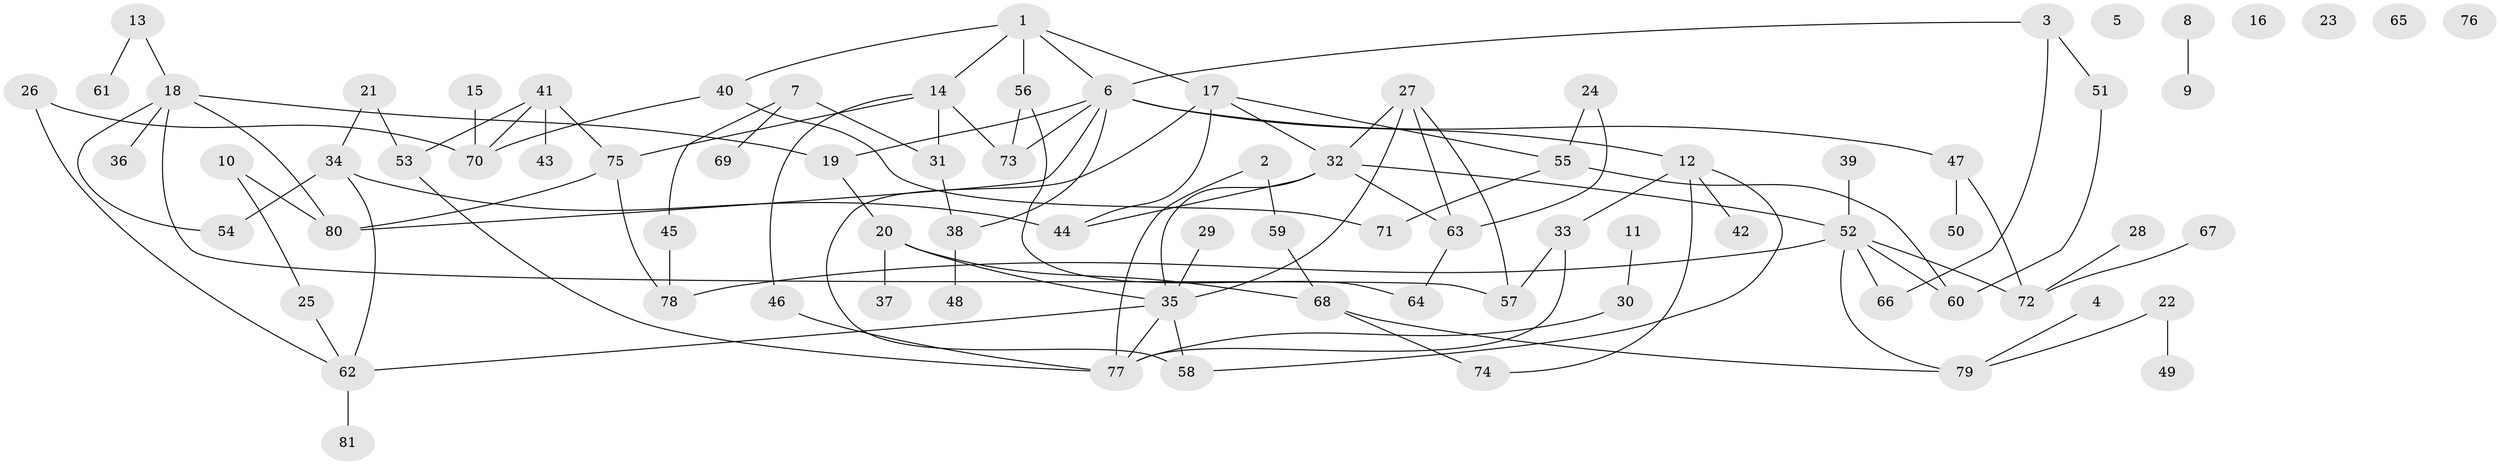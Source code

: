 // Generated by graph-tools (version 1.1) at 2025/12/03/09/25 04:12:52]
// undirected, 81 vertices, 108 edges
graph export_dot {
graph [start="1"]
  node [color=gray90,style=filled];
  1;
  2;
  3;
  4;
  5;
  6;
  7;
  8;
  9;
  10;
  11;
  12;
  13;
  14;
  15;
  16;
  17;
  18;
  19;
  20;
  21;
  22;
  23;
  24;
  25;
  26;
  27;
  28;
  29;
  30;
  31;
  32;
  33;
  34;
  35;
  36;
  37;
  38;
  39;
  40;
  41;
  42;
  43;
  44;
  45;
  46;
  47;
  48;
  49;
  50;
  51;
  52;
  53;
  54;
  55;
  56;
  57;
  58;
  59;
  60;
  61;
  62;
  63;
  64;
  65;
  66;
  67;
  68;
  69;
  70;
  71;
  72;
  73;
  74;
  75;
  76;
  77;
  78;
  79;
  80;
  81;
  1 -- 6;
  1 -- 14;
  1 -- 17;
  1 -- 40;
  1 -- 56;
  2 -- 59;
  2 -- 77;
  3 -- 6;
  3 -- 51;
  3 -- 66;
  4 -- 79;
  6 -- 12;
  6 -- 19;
  6 -- 38;
  6 -- 47;
  6 -- 73;
  6 -- 80;
  7 -- 31;
  7 -- 45;
  7 -- 69;
  8 -- 9;
  10 -- 25;
  10 -- 80;
  11 -- 30;
  12 -- 33;
  12 -- 42;
  12 -- 58;
  12 -- 74;
  13 -- 18;
  13 -- 61;
  14 -- 31;
  14 -- 46;
  14 -- 73;
  14 -- 75;
  15 -- 70;
  17 -- 32;
  17 -- 44;
  17 -- 55;
  17 -- 58;
  18 -- 19;
  18 -- 36;
  18 -- 54;
  18 -- 57;
  18 -- 80;
  19 -- 20;
  20 -- 35;
  20 -- 37;
  20 -- 68;
  21 -- 34;
  21 -- 53;
  22 -- 49;
  22 -- 79;
  24 -- 55;
  24 -- 63;
  25 -- 62;
  26 -- 62;
  26 -- 70;
  27 -- 32;
  27 -- 35;
  27 -- 57;
  27 -- 63;
  28 -- 72;
  29 -- 35;
  30 -- 77;
  31 -- 38;
  32 -- 35;
  32 -- 44;
  32 -- 52;
  32 -- 63;
  33 -- 57;
  33 -- 77;
  34 -- 44;
  34 -- 54;
  34 -- 62;
  35 -- 58;
  35 -- 62;
  35 -- 77;
  38 -- 48;
  39 -- 52;
  40 -- 70;
  40 -- 71;
  41 -- 43;
  41 -- 53;
  41 -- 70;
  41 -- 75;
  45 -- 78;
  46 -- 77;
  47 -- 50;
  47 -- 72;
  51 -- 60;
  52 -- 60;
  52 -- 66;
  52 -- 72;
  52 -- 78;
  52 -- 79;
  53 -- 77;
  55 -- 60;
  55 -- 71;
  56 -- 64;
  56 -- 73;
  59 -- 68;
  62 -- 81;
  63 -- 64;
  67 -- 72;
  68 -- 74;
  68 -- 79;
  75 -- 78;
  75 -- 80;
}
